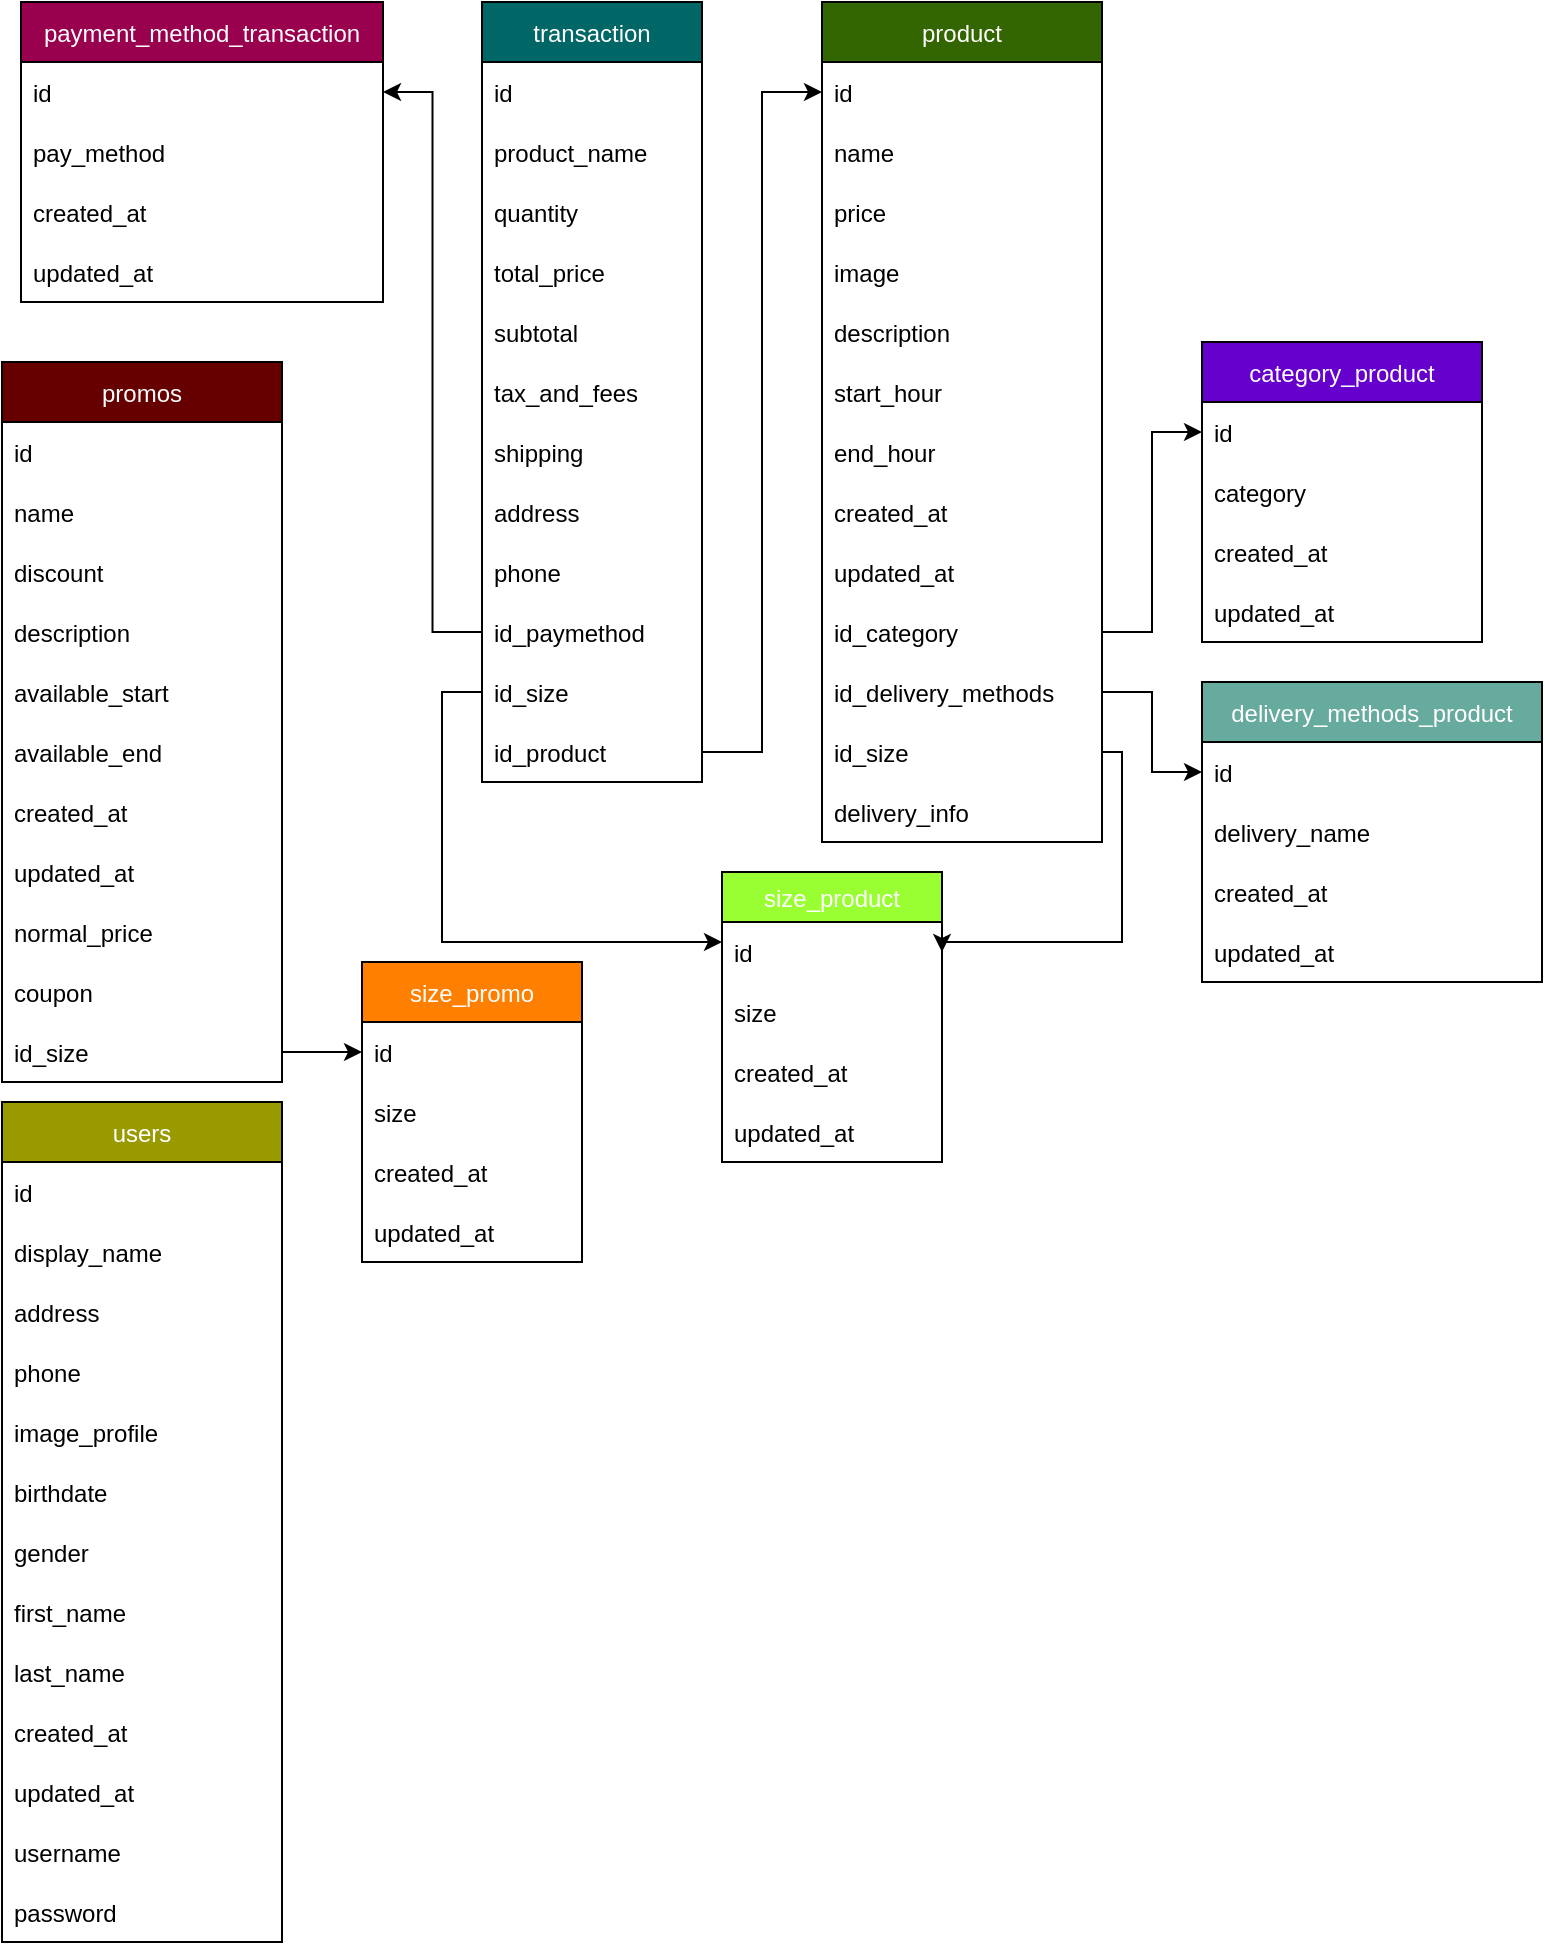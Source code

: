<mxfile version="17.4.5" type="device"><diagram id="C5RBs43oDa-KdzZeNtuy" name="Page-1"><mxGraphModel dx="1021" dy="574" grid="1" gridSize="10" guides="1" tooltips="1" connect="1" arrows="1" fold="1" page="1" pageScale="1" pageWidth="827" pageHeight="1169" math="0" shadow="0"><root><mxCell id="WIyWlLk6GJQsqaUBKTNV-0"/><mxCell id="WIyWlLk6GJQsqaUBKTNV-1" parent="WIyWlLk6GJQsqaUBKTNV-0"/><mxCell id="xwI_77ViUGsVDE8K5xpL-0" value="product" style="swimlane;fontStyle=0;childLayout=stackLayout;horizontal=1;startSize=30;horizontalStack=0;resizeParent=1;resizeParentMax=0;resizeLast=0;collapsible=1;marginBottom=0;fillColor=#336600;fontColor=#FFFFFF;" vertex="1" parent="WIyWlLk6GJQsqaUBKTNV-1"><mxGeometry x="440" y="10" width="140" height="420" as="geometry"><mxRectangle x="150" y="70" width="70" height="30" as="alternateBounds"/></mxGeometry></mxCell><mxCell id="xwI_77ViUGsVDE8K5xpL-1" value="id" style="text;strokeColor=none;fillColor=none;align=left;verticalAlign=middle;spacingLeft=4;spacingRight=4;overflow=hidden;points=[[0,0.5],[1,0.5]];portConstraint=eastwest;rotatable=0;" vertex="1" parent="xwI_77ViUGsVDE8K5xpL-0"><mxGeometry y="30" width="140" height="30" as="geometry"/></mxCell><mxCell id="xwI_77ViUGsVDE8K5xpL-2" value="name" style="text;strokeColor=none;fillColor=none;align=left;verticalAlign=middle;spacingLeft=4;spacingRight=4;overflow=hidden;points=[[0,0.5],[1,0.5]];portConstraint=eastwest;rotatable=0;" vertex="1" parent="xwI_77ViUGsVDE8K5xpL-0"><mxGeometry y="60" width="140" height="30" as="geometry"/></mxCell><mxCell id="xwI_77ViUGsVDE8K5xpL-3" value="price" style="text;strokeColor=none;fillColor=none;align=left;verticalAlign=middle;spacingLeft=4;spacingRight=4;overflow=hidden;points=[[0,0.5],[1,0.5]];portConstraint=eastwest;rotatable=0;" vertex="1" parent="xwI_77ViUGsVDE8K5xpL-0"><mxGeometry y="90" width="140" height="30" as="geometry"/></mxCell><mxCell id="xwI_77ViUGsVDE8K5xpL-6" value="image" style="text;strokeColor=none;fillColor=none;align=left;verticalAlign=middle;spacingLeft=4;spacingRight=4;overflow=hidden;points=[[0,0.5],[1,0.5]];portConstraint=eastwest;rotatable=0;" vertex="1" parent="xwI_77ViUGsVDE8K5xpL-0"><mxGeometry y="120" width="140" height="30" as="geometry"/></mxCell><mxCell id="xwI_77ViUGsVDE8K5xpL-7" value="description" style="text;strokeColor=none;fillColor=none;align=left;verticalAlign=middle;spacingLeft=4;spacingRight=4;overflow=hidden;points=[[0,0.5],[1,0.5]];portConstraint=eastwest;rotatable=0;" vertex="1" parent="xwI_77ViUGsVDE8K5xpL-0"><mxGeometry y="150" width="140" height="30" as="geometry"/></mxCell><mxCell id="xwI_77ViUGsVDE8K5xpL-8" value="start_hour" style="text;strokeColor=none;fillColor=none;align=left;verticalAlign=middle;spacingLeft=4;spacingRight=4;overflow=hidden;points=[[0,0.5],[1,0.5]];portConstraint=eastwest;rotatable=0;" vertex="1" parent="xwI_77ViUGsVDE8K5xpL-0"><mxGeometry y="180" width="140" height="30" as="geometry"/></mxCell><mxCell id="xwI_77ViUGsVDE8K5xpL-9" value="end_hour" style="text;strokeColor=none;fillColor=none;align=left;verticalAlign=middle;spacingLeft=4;spacingRight=4;overflow=hidden;points=[[0,0.5],[1,0.5]];portConstraint=eastwest;rotatable=0;" vertex="1" parent="xwI_77ViUGsVDE8K5xpL-0"><mxGeometry y="210" width="140" height="30" as="geometry"/></mxCell><mxCell id="xwI_77ViUGsVDE8K5xpL-14" value="created_at" style="text;strokeColor=none;fillColor=none;align=left;verticalAlign=middle;spacingLeft=4;spacingRight=4;overflow=hidden;points=[[0,0.5],[1,0.5]];portConstraint=eastwest;rotatable=0;" vertex="1" parent="xwI_77ViUGsVDE8K5xpL-0"><mxGeometry y="240" width="140" height="30" as="geometry"/></mxCell><mxCell id="xwI_77ViUGsVDE8K5xpL-15" value="updated_at" style="text;strokeColor=none;fillColor=none;align=left;verticalAlign=middle;spacingLeft=4;spacingRight=4;overflow=hidden;points=[[0,0.5],[1,0.5]];portConstraint=eastwest;rotatable=0;" vertex="1" parent="xwI_77ViUGsVDE8K5xpL-0"><mxGeometry y="270" width="140" height="30" as="geometry"/></mxCell><mxCell id="xwI_77ViUGsVDE8K5xpL-16" value="id_category" style="text;strokeColor=none;fillColor=none;align=left;verticalAlign=middle;spacingLeft=4;spacingRight=4;overflow=hidden;points=[[0,0.5],[1,0.5]];portConstraint=eastwest;rotatable=0;" vertex="1" parent="xwI_77ViUGsVDE8K5xpL-0"><mxGeometry y="300" width="140" height="30" as="geometry"/></mxCell><mxCell id="xwI_77ViUGsVDE8K5xpL-17" value="id_delivery_methods" style="text;strokeColor=none;fillColor=none;align=left;verticalAlign=middle;spacingLeft=4;spacingRight=4;overflow=hidden;points=[[0,0.5],[1,0.5]];portConstraint=eastwest;rotatable=0;" vertex="1" parent="xwI_77ViUGsVDE8K5xpL-0"><mxGeometry y="330" width="140" height="30" as="geometry"/></mxCell><mxCell id="xwI_77ViUGsVDE8K5xpL-18" value="id_size" style="text;strokeColor=none;fillColor=none;align=left;verticalAlign=middle;spacingLeft=4;spacingRight=4;overflow=hidden;points=[[0,0.5],[1,0.5]];portConstraint=eastwest;rotatable=0;" vertex="1" parent="xwI_77ViUGsVDE8K5xpL-0"><mxGeometry y="360" width="140" height="30" as="geometry"/></mxCell><mxCell id="xwI_77ViUGsVDE8K5xpL-19" value="delivery_info" style="text;strokeColor=none;fillColor=none;align=left;verticalAlign=middle;spacingLeft=4;spacingRight=4;overflow=hidden;points=[[0,0.5],[1,0.5]];portConstraint=eastwest;rotatable=0;" vertex="1" parent="xwI_77ViUGsVDE8K5xpL-0"><mxGeometry y="390" width="140" height="30" as="geometry"/></mxCell><mxCell id="xwI_77ViUGsVDE8K5xpL-21" value="category_product" style="swimlane;fontStyle=0;childLayout=stackLayout;horizontal=1;startSize=30;horizontalStack=0;resizeParent=1;resizeParentMax=0;resizeLast=0;collapsible=1;marginBottom=0;fillColor=#6600CC;fontColor=#FFFFFF;" vertex="1" parent="WIyWlLk6GJQsqaUBKTNV-1"><mxGeometry x="630" y="180" width="140" height="150" as="geometry"><mxRectangle x="150" y="70" width="70" height="30" as="alternateBounds"/></mxGeometry></mxCell><mxCell id="xwI_77ViUGsVDE8K5xpL-22" value="id" style="text;strokeColor=none;fillColor=none;align=left;verticalAlign=middle;spacingLeft=4;spacingRight=4;overflow=hidden;points=[[0,0.5],[1,0.5]];portConstraint=eastwest;rotatable=0;" vertex="1" parent="xwI_77ViUGsVDE8K5xpL-21"><mxGeometry y="30" width="140" height="30" as="geometry"/></mxCell><mxCell id="xwI_77ViUGsVDE8K5xpL-23" value="category" style="text;strokeColor=none;fillColor=none;align=left;verticalAlign=middle;spacingLeft=4;spacingRight=4;overflow=hidden;points=[[0,0.5],[1,0.5]];portConstraint=eastwest;rotatable=0;" vertex="1" parent="xwI_77ViUGsVDE8K5xpL-21"><mxGeometry y="60" width="140" height="30" as="geometry"/></mxCell><mxCell id="xwI_77ViUGsVDE8K5xpL-24" value="created_at" style="text;strokeColor=none;fillColor=none;align=left;verticalAlign=middle;spacingLeft=4;spacingRight=4;overflow=hidden;points=[[0,0.5],[1,0.5]];portConstraint=eastwest;rotatable=0;" vertex="1" parent="xwI_77ViUGsVDE8K5xpL-21"><mxGeometry y="90" width="140" height="30" as="geometry"/></mxCell><mxCell id="xwI_77ViUGsVDE8K5xpL-25" value="updated_at" style="text;strokeColor=none;fillColor=none;align=left;verticalAlign=middle;spacingLeft=4;spacingRight=4;overflow=hidden;points=[[0,0.5],[1,0.5]];portConstraint=eastwest;rotatable=0;" vertex="1" parent="xwI_77ViUGsVDE8K5xpL-21"><mxGeometry y="120" width="140" height="30" as="geometry"/></mxCell><mxCell id="xwI_77ViUGsVDE8K5xpL-35" value="delivery_methods_product" style="swimlane;fontStyle=0;childLayout=stackLayout;horizontal=1;startSize=30;horizontalStack=0;resizeParent=1;resizeParentMax=0;resizeLast=0;collapsible=1;marginBottom=0;fontColor=#FFFFFF;fillColor=#67AB9F;" vertex="1" parent="WIyWlLk6GJQsqaUBKTNV-1"><mxGeometry x="630" y="350" width="170" height="150" as="geometry"><mxRectangle x="150" y="70" width="70" height="30" as="alternateBounds"/></mxGeometry></mxCell><mxCell id="xwI_77ViUGsVDE8K5xpL-36" value="id" style="text;strokeColor=none;fillColor=none;align=left;verticalAlign=middle;spacingLeft=4;spacingRight=4;overflow=hidden;points=[[0,0.5],[1,0.5]];portConstraint=eastwest;rotatable=0;" vertex="1" parent="xwI_77ViUGsVDE8K5xpL-35"><mxGeometry y="30" width="170" height="30" as="geometry"/></mxCell><mxCell id="xwI_77ViUGsVDE8K5xpL-37" value="delivery_name" style="text;strokeColor=none;fillColor=none;align=left;verticalAlign=middle;spacingLeft=4;spacingRight=4;overflow=hidden;points=[[0,0.5],[1,0.5]];portConstraint=eastwest;rotatable=0;" vertex="1" parent="xwI_77ViUGsVDE8K5xpL-35"><mxGeometry y="60" width="170" height="30" as="geometry"/></mxCell><mxCell id="xwI_77ViUGsVDE8K5xpL-38" value="created_at" style="text;strokeColor=none;fillColor=none;align=left;verticalAlign=middle;spacingLeft=4;spacingRight=4;overflow=hidden;points=[[0,0.5],[1,0.5]];portConstraint=eastwest;rotatable=0;" vertex="1" parent="xwI_77ViUGsVDE8K5xpL-35"><mxGeometry y="90" width="170" height="30" as="geometry"/></mxCell><mxCell id="xwI_77ViUGsVDE8K5xpL-39" value="updated_at" style="text;strokeColor=none;fillColor=none;align=left;verticalAlign=middle;spacingLeft=4;spacingRight=4;overflow=hidden;points=[[0,0.5],[1,0.5]];portConstraint=eastwest;rotatable=0;" vertex="1" parent="xwI_77ViUGsVDE8K5xpL-35"><mxGeometry y="120" width="170" height="30" as="geometry"/></mxCell><mxCell id="xwI_77ViUGsVDE8K5xpL-40" value="users" style="swimlane;fontStyle=0;childLayout=stackLayout;horizontal=1;startSize=30;horizontalStack=0;resizeParent=1;resizeParentMax=0;resizeLast=0;collapsible=1;marginBottom=0;fillColor=#999900;fontColor=#FFFFFF;" vertex="1" parent="WIyWlLk6GJQsqaUBKTNV-1"><mxGeometry x="30" y="560" width="140" height="420" as="geometry"><mxRectangle x="150" y="70" width="70" height="30" as="alternateBounds"/></mxGeometry></mxCell><mxCell id="xwI_77ViUGsVDE8K5xpL-41" value="id" style="text;strokeColor=none;fillColor=none;align=left;verticalAlign=middle;spacingLeft=4;spacingRight=4;overflow=hidden;points=[[0,0.5],[1,0.5]];portConstraint=eastwest;rotatable=0;" vertex="1" parent="xwI_77ViUGsVDE8K5xpL-40"><mxGeometry y="30" width="140" height="30" as="geometry"/></mxCell><mxCell id="xwI_77ViUGsVDE8K5xpL-42" value="display_name" style="text;strokeColor=none;fillColor=none;align=left;verticalAlign=middle;spacingLeft=4;spacingRight=4;overflow=hidden;points=[[0,0.5],[1,0.5]];portConstraint=eastwest;rotatable=0;" vertex="1" parent="xwI_77ViUGsVDE8K5xpL-40"><mxGeometry y="60" width="140" height="30" as="geometry"/></mxCell><mxCell id="xwI_77ViUGsVDE8K5xpL-43" value="address" style="text;strokeColor=none;fillColor=none;align=left;verticalAlign=middle;spacingLeft=4;spacingRight=4;overflow=hidden;points=[[0,0.5],[1,0.5]];portConstraint=eastwest;rotatable=0;" vertex="1" parent="xwI_77ViUGsVDE8K5xpL-40"><mxGeometry y="90" width="140" height="30" as="geometry"/></mxCell><mxCell id="xwI_77ViUGsVDE8K5xpL-44" value="phone" style="text;strokeColor=none;fillColor=none;align=left;verticalAlign=middle;spacingLeft=4;spacingRight=4;overflow=hidden;points=[[0,0.5],[1,0.5]];portConstraint=eastwest;rotatable=0;" vertex="1" parent="xwI_77ViUGsVDE8K5xpL-40"><mxGeometry y="120" width="140" height="30" as="geometry"/></mxCell><mxCell id="xwI_77ViUGsVDE8K5xpL-45" value="image_profile" style="text;strokeColor=none;fillColor=none;align=left;verticalAlign=middle;spacingLeft=4;spacingRight=4;overflow=hidden;points=[[0,0.5],[1,0.5]];portConstraint=eastwest;rotatable=0;" vertex="1" parent="xwI_77ViUGsVDE8K5xpL-40"><mxGeometry y="150" width="140" height="30" as="geometry"/></mxCell><mxCell id="xwI_77ViUGsVDE8K5xpL-46" value="birthdate" style="text;strokeColor=none;fillColor=none;align=left;verticalAlign=middle;spacingLeft=4;spacingRight=4;overflow=hidden;points=[[0,0.5],[1,0.5]];portConstraint=eastwest;rotatable=0;" vertex="1" parent="xwI_77ViUGsVDE8K5xpL-40"><mxGeometry y="180" width="140" height="30" as="geometry"/></mxCell><mxCell id="xwI_77ViUGsVDE8K5xpL-47" value="gender" style="text;strokeColor=none;fillColor=none;align=left;verticalAlign=middle;spacingLeft=4;spacingRight=4;overflow=hidden;points=[[0,0.5],[1,0.5]];portConstraint=eastwest;rotatable=0;" vertex="1" parent="xwI_77ViUGsVDE8K5xpL-40"><mxGeometry y="210" width="140" height="30" as="geometry"/></mxCell><mxCell id="xwI_77ViUGsVDE8K5xpL-48" value="first_name" style="text;strokeColor=none;fillColor=none;align=left;verticalAlign=middle;spacingLeft=4;spacingRight=4;overflow=hidden;points=[[0,0.5],[1,0.5]];portConstraint=eastwest;rotatable=0;" vertex="1" parent="xwI_77ViUGsVDE8K5xpL-40"><mxGeometry y="240" width="140" height="30" as="geometry"/></mxCell><mxCell id="xwI_77ViUGsVDE8K5xpL-49" value="last_name" style="text;strokeColor=none;fillColor=none;align=left;verticalAlign=middle;spacingLeft=4;spacingRight=4;overflow=hidden;points=[[0,0.5],[1,0.5]];portConstraint=eastwest;rotatable=0;" vertex="1" parent="xwI_77ViUGsVDE8K5xpL-40"><mxGeometry y="270" width="140" height="30" as="geometry"/></mxCell><mxCell id="xwI_77ViUGsVDE8K5xpL-50" value="created_at" style="text;strokeColor=none;fillColor=none;align=left;verticalAlign=middle;spacingLeft=4;spacingRight=4;overflow=hidden;points=[[0,0.5],[1,0.5]];portConstraint=eastwest;rotatable=0;" vertex="1" parent="xwI_77ViUGsVDE8K5xpL-40"><mxGeometry y="300" width="140" height="30" as="geometry"/></mxCell><mxCell id="xwI_77ViUGsVDE8K5xpL-51" value="updated_at" style="text;strokeColor=none;fillColor=none;align=left;verticalAlign=middle;spacingLeft=4;spacingRight=4;overflow=hidden;points=[[0,0.5],[1,0.5]];portConstraint=eastwest;rotatable=0;" vertex="1" parent="xwI_77ViUGsVDE8K5xpL-40"><mxGeometry y="330" width="140" height="30" as="geometry"/></mxCell><mxCell id="xwI_77ViUGsVDE8K5xpL-52" value="username" style="text;strokeColor=none;fillColor=none;align=left;verticalAlign=middle;spacingLeft=4;spacingRight=4;overflow=hidden;points=[[0,0.5],[1,0.5]];portConstraint=eastwest;rotatable=0;" vertex="1" parent="xwI_77ViUGsVDE8K5xpL-40"><mxGeometry y="360" width="140" height="30" as="geometry"/></mxCell><mxCell id="xwI_77ViUGsVDE8K5xpL-53" value="password" style="text;strokeColor=none;fillColor=none;align=left;verticalAlign=middle;spacingLeft=4;spacingRight=4;overflow=hidden;points=[[0,0.5],[1,0.5]];portConstraint=eastwest;rotatable=0;" vertex="1" parent="xwI_77ViUGsVDE8K5xpL-40"><mxGeometry y="390" width="140" height="30" as="geometry"/></mxCell><mxCell id="xwI_77ViUGsVDE8K5xpL-55" value="promos" style="swimlane;fontStyle=0;childLayout=stackLayout;horizontal=1;startSize=30;horizontalStack=0;resizeParent=1;resizeParentMax=0;resizeLast=0;collapsible=1;marginBottom=0;fillColor=#660000;fontColor=#FFFFFF;" vertex="1" parent="WIyWlLk6GJQsqaUBKTNV-1"><mxGeometry x="30" y="190" width="140" height="360" as="geometry"><mxRectangle x="150" y="70" width="70" height="30" as="alternateBounds"/></mxGeometry></mxCell><mxCell id="xwI_77ViUGsVDE8K5xpL-56" value="id" style="text;strokeColor=none;fillColor=none;align=left;verticalAlign=middle;spacingLeft=4;spacingRight=4;overflow=hidden;points=[[0,0.5],[1,0.5]];portConstraint=eastwest;rotatable=0;" vertex="1" parent="xwI_77ViUGsVDE8K5xpL-55"><mxGeometry y="30" width="140" height="30" as="geometry"/></mxCell><mxCell id="xwI_77ViUGsVDE8K5xpL-57" value="name" style="text;strokeColor=none;fillColor=none;align=left;verticalAlign=middle;spacingLeft=4;spacingRight=4;overflow=hidden;points=[[0,0.5],[1,0.5]];portConstraint=eastwest;rotatable=0;" vertex="1" parent="xwI_77ViUGsVDE8K5xpL-55"><mxGeometry y="60" width="140" height="30" as="geometry"/></mxCell><mxCell id="xwI_77ViUGsVDE8K5xpL-58" value="discount" style="text;strokeColor=none;fillColor=none;align=left;verticalAlign=middle;spacingLeft=4;spacingRight=4;overflow=hidden;points=[[0,0.5],[1,0.5]];portConstraint=eastwest;rotatable=0;" vertex="1" parent="xwI_77ViUGsVDE8K5xpL-55"><mxGeometry y="90" width="140" height="30" as="geometry"/></mxCell><mxCell id="xwI_77ViUGsVDE8K5xpL-59" value="description" style="text;strokeColor=none;fillColor=none;align=left;verticalAlign=middle;spacingLeft=4;spacingRight=4;overflow=hidden;points=[[0,0.5],[1,0.5]];portConstraint=eastwest;rotatable=0;" vertex="1" parent="xwI_77ViUGsVDE8K5xpL-55"><mxGeometry y="120" width="140" height="30" as="geometry"/></mxCell><mxCell id="xwI_77ViUGsVDE8K5xpL-60" value="available_start" style="text;strokeColor=none;fillColor=none;align=left;verticalAlign=middle;spacingLeft=4;spacingRight=4;overflow=hidden;points=[[0,0.5],[1,0.5]];portConstraint=eastwest;rotatable=0;" vertex="1" parent="xwI_77ViUGsVDE8K5xpL-55"><mxGeometry y="150" width="140" height="30" as="geometry"/></mxCell><mxCell id="xwI_77ViUGsVDE8K5xpL-61" value="available_end" style="text;strokeColor=none;fillColor=none;align=left;verticalAlign=middle;spacingLeft=4;spacingRight=4;overflow=hidden;points=[[0,0.5],[1,0.5]];portConstraint=eastwest;rotatable=0;" vertex="1" parent="xwI_77ViUGsVDE8K5xpL-55"><mxGeometry y="180" width="140" height="30" as="geometry"/></mxCell><mxCell id="xwI_77ViUGsVDE8K5xpL-62" value="created_at" style="text;strokeColor=none;fillColor=none;align=left;verticalAlign=middle;spacingLeft=4;spacingRight=4;overflow=hidden;points=[[0,0.5],[1,0.5]];portConstraint=eastwest;rotatable=0;" vertex="1" parent="xwI_77ViUGsVDE8K5xpL-55"><mxGeometry y="210" width="140" height="30" as="geometry"/></mxCell><mxCell id="xwI_77ViUGsVDE8K5xpL-63" value="updated_at" style="text;strokeColor=none;fillColor=none;align=left;verticalAlign=middle;spacingLeft=4;spacingRight=4;overflow=hidden;points=[[0,0.5],[1,0.5]];portConstraint=eastwest;rotatable=0;" vertex="1" parent="xwI_77ViUGsVDE8K5xpL-55"><mxGeometry y="240" width="140" height="30" as="geometry"/></mxCell><mxCell id="xwI_77ViUGsVDE8K5xpL-64" value="normal_price" style="text;strokeColor=none;fillColor=none;align=left;verticalAlign=middle;spacingLeft=4;spacingRight=4;overflow=hidden;points=[[0,0.5],[1,0.5]];portConstraint=eastwest;rotatable=0;" vertex="1" parent="xwI_77ViUGsVDE8K5xpL-55"><mxGeometry y="270" width="140" height="30" as="geometry"/></mxCell><mxCell id="xwI_77ViUGsVDE8K5xpL-65" value="coupon" style="text;strokeColor=none;fillColor=none;align=left;verticalAlign=middle;spacingLeft=4;spacingRight=4;overflow=hidden;points=[[0,0.5],[1,0.5]];portConstraint=eastwest;rotatable=0;" vertex="1" parent="xwI_77ViUGsVDE8K5xpL-55"><mxGeometry y="300" width="140" height="30" as="geometry"/></mxCell><mxCell id="xwI_77ViUGsVDE8K5xpL-66" value="id_size" style="text;strokeColor=none;fillColor=none;align=left;verticalAlign=middle;spacingLeft=4;spacingRight=4;overflow=hidden;points=[[0,0.5],[1,0.5]];portConstraint=eastwest;rotatable=0;" vertex="1" parent="xwI_77ViUGsVDE8K5xpL-55"><mxGeometry y="330" width="140" height="30" as="geometry"/></mxCell><mxCell id="xwI_77ViUGsVDE8K5xpL-69" value="size_promo" style="swimlane;fontStyle=0;childLayout=stackLayout;horizontal=1;startSize=30;horizontalStack=0;resizeParent=1;resizeParentMax=0;resizeLast=0;collapsible=1;marginBottom=0;fontColor=#FFFFFF;fillColor=#FF8000;" vertex="1" parent="WIyWlLk6GJQsqaUBKTNV-1"><mxGeometry x="210" y="490" width="110" height="150" as="geometry"><mxRectangle x="150" y="70" width="70" height="30" as="alternateBounds"/></mxGeometry></mxCell><mxCell id="xwI_77ViUGsVDE8K5xpL-70" value="id" style="text;strokeColor=none;fillColor=none;align=left;verticalAlign=middle;spacingLeft=4;spacingRight=4;overflow=hidden;points=[[0,0.5],[1,0.5]];portConstraint=eastwest;rotatable=0;" vertex="1" parent="xwI_77ViUGsVDE8K5xpL-69"><mxGeometry y="30" width="110" height="30" as="geometry"/></mxCell><mxCell id="xwI_77ViUGsVDE8K5xpL-71" value="size" style="text;strokeColor=none;fillColor=none;align=left;verticalAlign=middle;spacingLeft=4;spacingRight=4;overflow=hidden;points=[[0,0.5],[1,0.5]];portConstraint=eastwest;rotatable=0;" vertex="1" parent="xwI_77ViUGsVDE8K5xpL-69"><mxGeometry y="60" width="110" height="30" as="geometry"/></mxCell><mxCell id="xwI_77ViUGsVDE8K5xpL-72" value="created_at" style="text;strokeColor=none;fillColor=none;align=left;verticalAlign=middle;spacingLeft=4;spacingRight=4;overflow=hidden;points=[[0,0.5],[1,0.5]];portConstraint=eastwest;rotatable=0;" vertex="1" parent="xwI_77ViUGsVDE8K5xpL-69"><mxGeometry y="90" width="110" height="30" as="geometry"/></mxCell><mxCell id="xwI_77ViUGsVDE8K5xpL-73" value="updated_at" style="text;strokeColor=none;fillColor=none;align=left;verticalAlign=middle;spacingLeft=4;spacingRight=4;overflow=hidden;points=[[0,0.5],[1,0.5]];portConstraint=eastwest;rotatable=0;" vertex="1" parent="xwI_77ViUGsVDE8K5xpL-69"><mxGeometry y="120" width="110" height="30" as="geometry"/></mxCell><mxCell id="xwI_77ViUGsVDE8K5xpL-75" value="transaction" style="swimlane;fontStyle=0;childLayout=stackLayout;horizontal=1;startSize=30;horizontalStack=0;resizeParent=1;resizeParentMax=0;resizeLast=0;collapsible=1;marginBottom=0;fillColor=#006666;fontColor=#FFFFFF;" vertex="1" parent="WIyWlLk6GJQsqaUBKTNV-1"><mxGeometry x="270" y="10" width="110" height="390" as="geometry"><mxRectangle x="150" y="70" width="70" height="30" as="alternateBounds"/></mxGeometry></mxCell><mxCell id="xwI_77ViUGsVDE8K5xpL-76" value="id" style="text;strokeColor=none;fillColor=none;align=left;verticalAlign=middle;spacingLeft=4;spacingRight=4;overflow=hidden;points=[[0,0.5],[1,0.5]];portConstraint=eastwest;rotatable=0;" vertex="1" parent="xwI_77ViUGsVDE8K5xpL-75"><mxGeometry y="30" width="110" height="30" as="geometry"/></mxCell><mxCell id="xwI_77ViUGsVDE8K5xpL-77" value="product_name" style="text;strokeColor=none;fillColor=none;align=left;verticalAlign=middle;spacingLeft=4;spacingRight=4;overflow=hidden;points=[[0,0.5],[1,0.5]];portConstraint=eastwest;rotatable=0;" vertex="1" parent="xwI_77ViUGsVDE8K5xpL-75"><mxGeometry y="60" width="110" height="30" as="geometry"/></mxCell><mxCell id="xwI_77ViUGsVDE8K5xpL-78" value="quantity" style="text;strokeColor=none;fillColor=none;align=left;verticalAlign=middle;spacingLeft=4;spacingRight=4;overflow=hidden;points=[[0,0.5],[1,0.5]];portConstraint=eastwest;rotatable=0;" vertex="1" parent="xwI_77ViUGsVDE8K5xpL-75"><mxGeometry y="90" width="110" height="30" as="geometry"/></mxCell><mxCell id="xwI_77ViUGsVDE8K5xpL-79" value="total_price" style="text;strokeColor=none;fillColor=none;align=left;verticalAlign=middle;spacingLeft=4;spacingRight=4;overflow=hidden;points=[[0,0.5],[1,0.5]];portConstraint=eastwest;rotatable=0;" vertex="1" parent="xwI_77ViUGsVDE8K5xpL-75"><mxGeometry y="120" width="110" height="30" as="geometry"/></mxCell><mxCell id="xwI_77ViUGsVDE8K5xpL-80" value="subtotal" style="text;strokeColor=none;fillColor=none;align=left;verticalAlign=middle;spacingLeft=4;spacingRight=4;overflow=hidden;points=[[0,0.5],[1,0.5]];portConstraint=eastwest;rotatable=0;" vertex="1" parent="xwI_77ViUGsVDE8K5xpL-75"><mxGeometry y="150" width="110" height="30" as="geometry"/></mxCell><mxCell id="xwI_77ViUGsVDE8K5xpL-81" value="tax_and_fees" style="text;strokeColor=none;fillColor=none;align=left;verticalAlign=middle;spacingLeft=4;spacingRight=4;overflow=hidden;points=[[0,0.5],[1,0.5]];portConstraint=eastwest;rotatable=0;" vertex="1" parent="xwI_77ViUGsVDE8K5xpL-75"><mxGeometry y="180" width="110" height="30" as="geometry"/></mxCell><mxCell id="xwI_77ViUGsVDE8K5xpL-82" value="shipping" style="text;strokeColor=none;fillColor=none;align=left;verticalAlign=middle;spacingLeft=4;spacingRight=4;overflow=hidden;points=[[0,0.5],[1,0.5]];portConstraint=eastwest;rotatable=0;" vertex="1" parent="xwI_77ViUGsVDE8K5xpL-75"><mxGeometry y="210" width="110" height="30" as="geometry"/></mxCell><mxCell id="xwI_77ViUGsVDE8K5xpL-83" value="address" style="text;strokeColor=none;fillColor=none;align=left;verticalAlign=middle;spacingLeft=4;spacingRight=4;overflow=hidden;points=[[0,0.5],[1,0.5]];portConstraint=eastwest;rotatable=0;" vertex="1" parent="xwI_77ViUGsVDE8K5xpL-75"><mxGeometry y="240" width="110" height="30" as="geometry"/></mxCell><mxCell id="xwI_77ViUGsVDE8K5xpL-84" value="phone" style="text;strokeColor=none;fillColor=none;align=left;verticalAlign=middle;spacingLeft=4;spacingRight=4;overflow=hidden;points=[[0,0.5],[1,0.5]];portConstraint=eastwest;rotatable=0;" vertex="1" parent="xwI_77ViUGsVDE8K5xpL-75"><mxGeometry y="270" width="110" height="30" as="geometry"/></mxCell><mxCell id="xwI_77ViUGsVDE8K5xpL-85" value="id_paymethod" style="text;strokeColor=none;fillColor=none;align=left;verticalAlign=middle;spacingLeft=4;spacingRight=4;overflow=hidden;points=[[0,0.5],[1,0.5]];portConstraint=eastwest;rotatable=0;" vertex="1" parent="xwI_77ViUGsVDE8K5xpL-75"><mxGeometry y="300" width="110" height="30" as="geometry"/></mxCell><mxCell id="xwI_77ViUGsVDE8K5xpL-86" value="id_size" style="text;strokeColor=none;fillColor=none;align=left;verticalAlign=middle;spacingLeft=4;spacingRight=4;overflow=hidden;points=[[0,0.5],[1,0.5]];portConstraint=eastwest;rotatable=0;" vertex="1" parent="xwI_77ViUGsVDE8K5xpL-75"><mxGeometry y="330" width="110" height="30" as="geometry"/></mxCell><mxCell id="xwI_77ViUGsVDE8K5xpL-87" value="id_product" style="text;strokeColor=none;fillColor=none;align=left;verticalAlign=middle;spacingLeft=4;spacingRight=4;overflow=hidden;points=[[0,0.5],[1,0.5]];portConstraint=eastwest;rotatable=0;" vertex="1" parent="xwI_77ViUGsVDE8K5xpL-75"><mxGeometry y="360" width="110" height="30" as="geometry"/></mxCell><mxCell id="xwI_77ViUGsVDE8K5xpL-88" value="payment_method_transaction" style="swimlane;fontStyle=0;childLayout=stackLayout;horizontal=1;startSize=30;horizontalStack=0;resizeParent=1;resizeParentMax=0;resizeLast=0;collapsible=1;marginBottom=0;fillColor=#99004D;fontColor=#FFFFFF;" vertex="1" parent="WIyWlLk6GJQsqaUBKTNV-1"><mxGeometry x="39.5" y="10" width="181" height="150" as="geometry"><mxRectangle x="150" y="70" width="70" height="30" as="alternateBounds"/></mxGeometry></mxCell><mxCell id="xwI_77ViUGsVDE8K5xpL-89" value="id" style="text;strokeColor=none;fillColor=none;align=left;verticalAlign=middle;spacingLeft=4;spacingRight=4;overflow=hidden;points=[[0,0.5],[1,0.5]];portConstraint=eastwest;rotatable=0;" vertex="1" parent="xwI_77ViUGsVDE8K5xpL-88"><mxGeometry y="30" width="181" height="30" as="geometry"/></mxCell><mxCell id="xwI_77ViUGsVDE8K5xpL-90" value="pay_method" style="text;strokeColor=none;fillColor=none;align=left;verticalAlign=middle;spacingLeft=4;spacingRight=4;overflow=hidden;points=[[0,0.5],[1,0.5]];portConstraint=eastwest;rotatable=0;" vertex="1" parent="xwI_77ViUGsVDE8K5xpL-88"><mxGeometry y="60" width="181" height="30" as="geometry"/></mxCell><mxCell id="xwI_77ViUGsVDE8K5xpL-91" value="created_at" style="text;strokeColor=none;fillColor=none;align=left;verticalAlign=middle;spacingLeft=4;spacingRight=4;overflow=hidden;points=[[0,0.5],[1,0.5]];portConstraint=eastwest;rotatable=0;" vertex="1" parent="xwI_77ViUGsVDE8K5xpL-88"><mxGeometry y="90" width="181" height="30" as="geometry"/></mxCell><mxCell id="xwI_77ViUGsVDE8K5xpL-92" value="updated_at" style="text;strokeColor=none;fillColor=none;align=left;verticalAlign=middle;spacingLeft=4;spacingRight=4;overflow=hidden;points=[[0,0.5],[1,0.5]];portConstraint=eastwest;rotatable=0;" vertex="1" parent="xwI_77ViUGsVDE8K5xpL-88"><mxGeometry y="120" width="181" height="30" as="geometry"/></mxCell><mxCell id="xwI_77ViUGsVDE8K5xpL-93" value="size_product" style="swimlane;fontStyle=0;childLayout=stackLayout;horizontal=1;startSize=25;horizontalStack=0;resizeParent=1;resizeParentMax=0;resizeLast=0;collapsible=1;marginBottom=0;fillColor=#99FF33;fontColor=#FFFFFF;" vertex="1" parent="WIyWlLk6GJQsqaUBKTNV-1"><mxGeometry x="390" y="445" width="110" height="145" as="geometry"><mxRectangle x="150" y="70" width="70" height="30" as="alternateBounds"/></mxGeometry></mxCell><mxCell id="xwI_77ViUGsVDE8K5xpL-94" value="id" style="text;strokeColor=none;fillColor=none;align=left;verticalAlign=middle;spacingLeft=4;spacingRight=4;overflow=hidden;points=[[0,0.5],[1,0.5]];portConstraint=eastwest;rotatable=0;" vertex="1" parent="xwI_77ViUGsVDE8K5xpL-93"><mxGeometry y="25" width="110" height="30" as="geometry"/></mxCell><mxCell id="xwI_77ViUGsVDE8K5xpL-95" value="size" style="text;strokeColor=none;fillColor=none;align=left;verticalAlign=middle;spacingLeft=4;spacingRight=4;overflow=hidden;points=[[0,0.5],[1,0.5]];portConstraint=eastwest;rotatable=0;" vertex="1" parent="xwI_77ViUGsVDE8K5xpL-93"><mxGeometry y="55" width="110" height="30" as="geometry"/></mxCell><mxCell id="xwI_77ViUGsVDE8K5xpL-96" value="created_at" style="text;strokeColor=none;fillColor=none;align=left;verticalAlign=middle;spacingLeft=4;spacingRight=4;overflow=hidden;points=[[0,0.5],[1,0.5]];portConstraint=eastwest;rotatable=0;" vertex="1" parent="xwI_77ViUGsVDE8K5xpL-93"><mxGeometry y="85" width="110" height="30" as="geometry"/></mxCell><mxCell id="xwI_77ViUGsVDE8K5xpL-97" value="updated_at" style="text;strokeColor=none;fillColor=none;align=left;verticalAlign=middle;spacingLeft=4;spacingRight=4;overflow=hidden;points=[[0,0.5],[1,0.5]];portConstraint=eastwest;rotatable=0;" vertex="1" parent="xwI_77ViUGsVDE8K5xpL-93"><mxGeometry y="115" width="110" height="30" as="geometry"/></mxCell><mxCell id="xwI_77ViUGsVDE8K5xpL-98" style="edgeStyle=orthogonalEdgeStyle;rounded=0;orthogonalLoop=1;jettySize=auto;html=1;exitX=1;exitY=0.5;exitDx=0;exitDy=0;entryX=1;entryY=0.5;entryDx=0;entryDy=0;" edge="1" parent="WIyWlLk6GJQsqaUBKTNV-1" source="xwI_77ViUGsVDE8K5xpL-18" target="xwI_77ViUGsVDE8K5xpL-94"><mxGeometry relative="1" as="geometry"><mxPoint x="640" y="385.412" as="targetPoint"/><Array as="points"><mxPoint x="590" y="385"/><mxPoint x="590" y="480"/></Array></mxGeometry></mxCell><mxCell id="xwI_77ViUGsVDE8K5xpL-102" style="edgeStyle=orthogonalEdgeStyle;rounded=0;orthogonalLoop=1;jettySize=auto;html=1;entryX=0;entryY=0.5;entryDx=0;entryDy=0;" edge="1" parent="WIyWlLk6GJQsqaUBKTNV-1" source="xwI_77ViUGsVDE8K5xpL-66" target="xwI_77ViUGsVDE8K5xpL-70"><mxGeometry relative="1" as="geometry"/></mxCell><mxCell id="xwI_77ViUGsVDE8K5xpL-106" style="edgeStyle=orthogonalEdgeStyle;rounded=0;orthogonalLoop=1;jettySize=auto;html=1;exitX=1;exitY=0.5;exitDx=0;exitDy=0;entryX=0;entryY=0.5;entryDx=0;entryDy=0;" edge="1" parent="WIyWlLk6GJQsqaUBKTNV-1" source="xwI_77ViUGsVDE8K5xpL-87" target="xwI_77ViUGsVDE8K5xpL-1"><mxGeometry relative="1" as="geometry"/></mxCell><mxCell id="xwI_77ViUGsVDE8K5xpL-108" style="edgeStyle=orthogonalEdgeStyle;rounded=0;orthogonalLoop=1;jettySize=auto;html=1;exitX=1;exitY=0.5;exitDx=0;exitDy=0;entryX=0;entryY=0.5;entryDx=0;entryDy=0;" edge="1" parent="WIyWlLk6GJQsqaUBKTNV-1" source="xwI_77ViUGsVDE8K5xpL-17" target="xwI_77ViUGsVDE8K5xpL-36"><mxGeometry relative="1" as="geometry"/></mxCell><mxCell id="xwI_77ViUGsVDE8K5xpL-110" style="edgeStyle=orthogonalEdgeStyle;rounded=0;orthogonalLoop=1;jettySize=auto;html=1;exitX=0;exitY=0.5;exitDx=0;exitDy=0;" edge="1" parent="WIyWlLk6GJQsqaUBKTNV-1" source="xwI_77ViUGsVDE8K5xpL-86"><mxGeometry relative="1" as="geometry"><mxPoint x="390" y="480" as="targetPoint"/><Array as="points"><mxPoint x="250" y="355"/><mxPoint x="250" y="480"/></Array></mxGeometry></mxCell><mxCell id="xwI_77ViUGsVDE8K5xpL-111" style="edgeStyle=orthogonalEdgeStyle;rounded=0;orthogonalLoop=1;jettySize=auto;html=1;exitX=0;exitY=0.5;exitDx=0;exitDy=0;entryX=1;entryY=0.5;entryDx=0;entryDy=0;" edge="1" parent="WIyWlLk6GJQsqaUBKTNV-1" source="xwI_77ViUGsVDE8K5xpL-85" target="xwI_77ViUGsVDE8K5xpL-89"><mxGeometry relative="1" as="geometry"/></mxCell><mxCell id="xwI_77ViUGsVDE8K5xpL-112" style="edgeStyle=orthogonalEdgeStyle;rounded=0;orthogonalLoop=1;jettySize=auto;html=1;exitX=1;exitY=0.5;exitDx=0;exitDy=0;entryX=0;entryY=0.5;entryDx=0;entryDy=0;" edge="1" parent="WIyWlLk6GJQsqaUBKTNV-1" source="xwI_77ViUGsVDE8K5xpL-16" target="xwI_77ViUGsVDE8K5xpL-22"><mxGeometry relative="1" as="geometry"/></mxCell></root></mxGraphModel></diagram></mxfile>